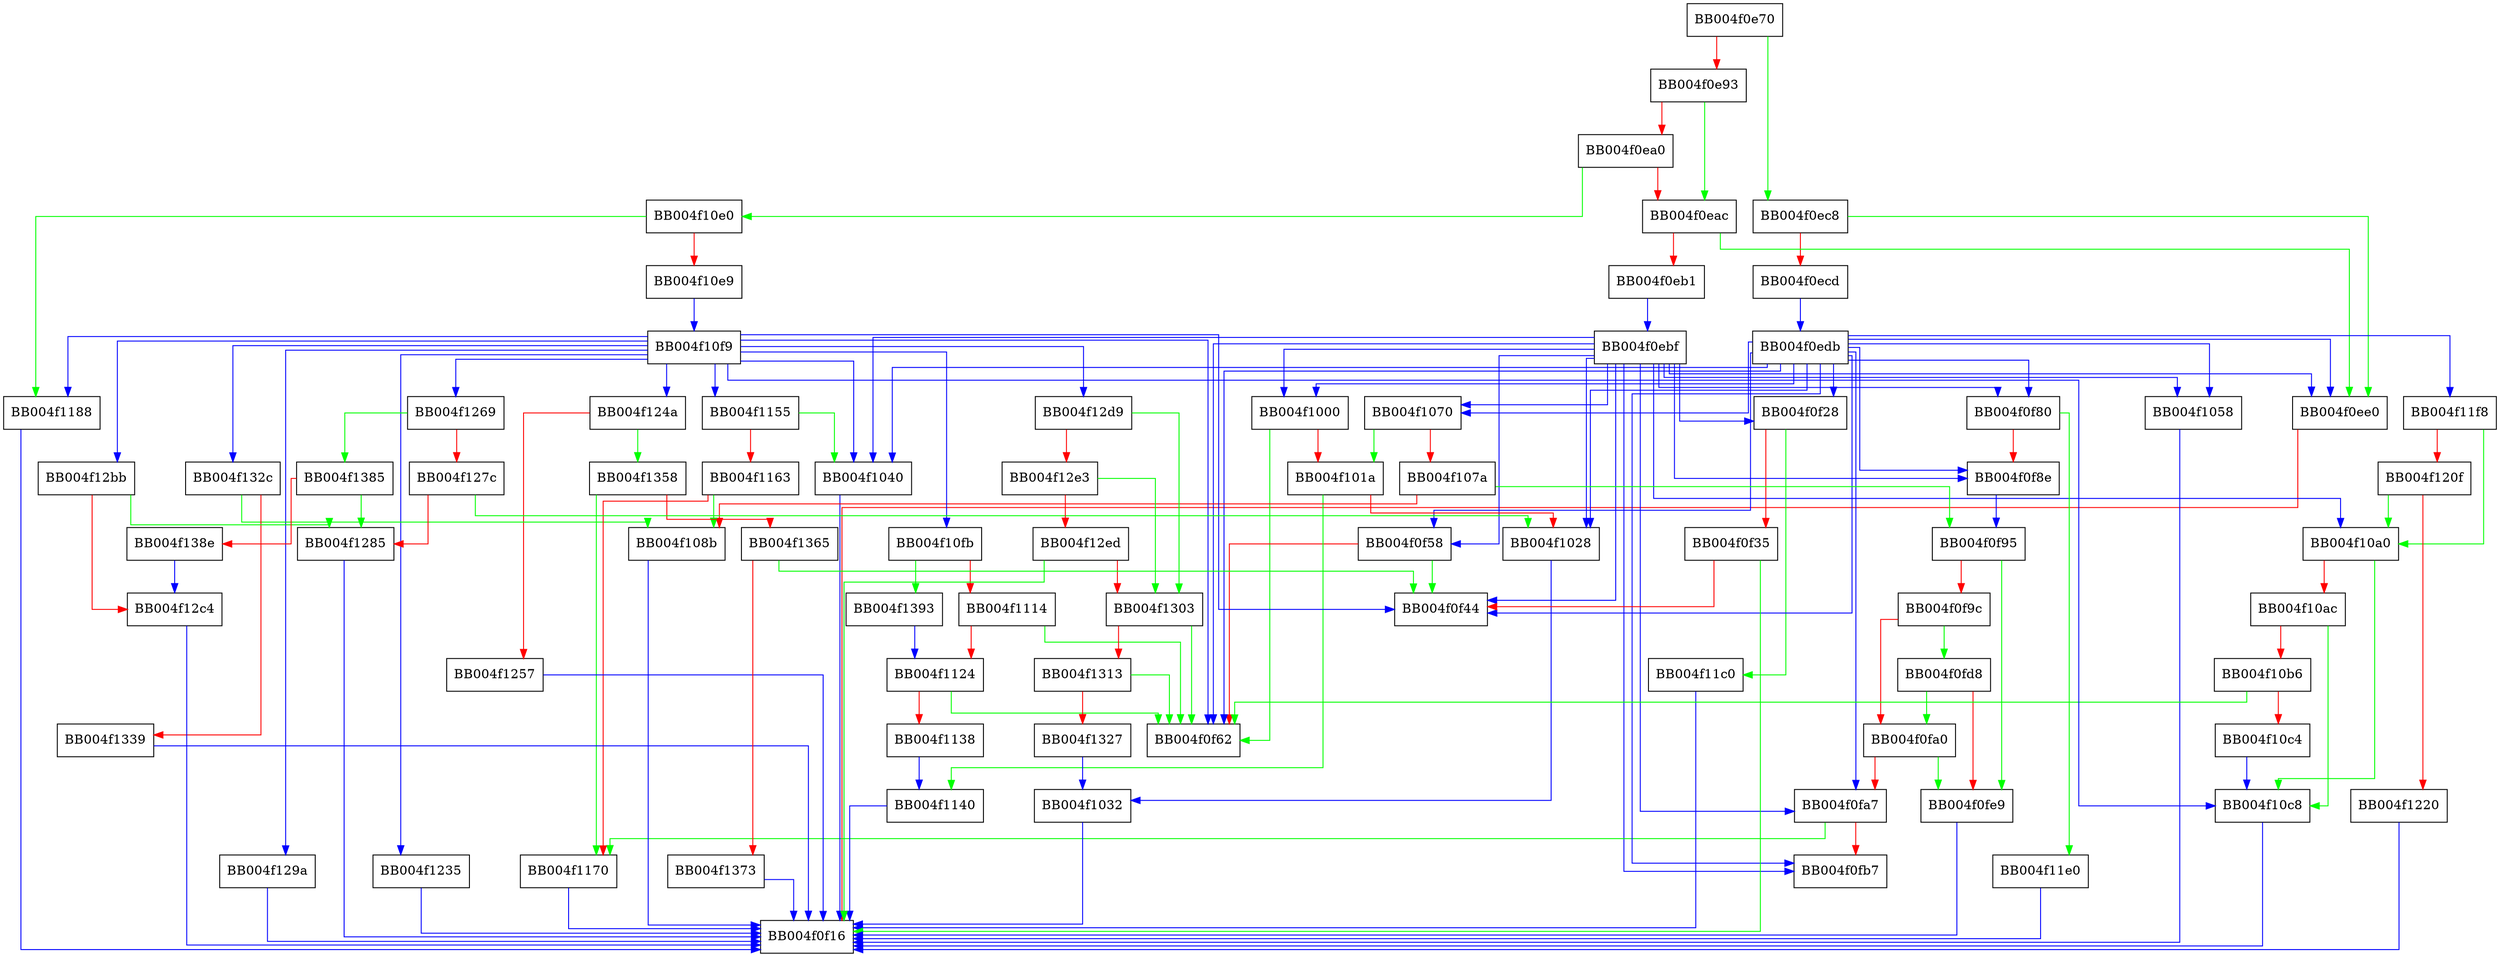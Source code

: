 digraph ossl_statem_server_write_transition {
  node [shape="box"];
  graph [splines=ortho];
  BB004f0e70 -> BB004f0ec8 [color="green"];
  BB004f0e70 -> BB004f0e93 [color="red"];
  BB004f0e93 -> BB004f0eac [color="green"];
  BB004f0e93 -> BB004f0ea0 [color="red"];
  BB004f0ea0 -> BB004f10e0 [color="green"];
  BB004f0ea0 -> BB004f0eac [color="red"];
  BB004f0eac -> BB004f0ee0 [color="green"];
  BB004f0eac -> BB004f0eb1 [color="red"];
  BB004f0eb1 -> BB004f0ebf [color="blue"];
  BB004f0ebf -> BB004f0f44 [color="blue"];
  BB004f0ebf -> BB004f0f28 [color="blue"];
  BB004f0ebf -> BB004f0ee0 [color="blue"];
  BB004f0ebf -> BB004f0f62 [color="blue"];
  BB004f0ebf -> BB004f10a0 [color="blue"];
  BB004f0ebf -> BB004f1070 [color="blue"];
  BB004f0ebf -> BB004f0f80 [color="blue"];
  BB004f0ebf -> BB004f0fa7 [color="blue"];
  BB004f0ebf -> BB004f0fb7 [color="blue"];
  BB004f0ebf -> BB004f1058 [color="blue"];
  BB004f0ebf -> BB004f1000 [color="blue"];
  BB004f0ebf -> BB004f1028 [color="blue"];
  BB004f0ebf -> BB004f0f8e [color="blue"];
  BB004f0ebf -> BB004f1040 [color="blue"];
  BB004f0ebf -> BB004f0f58 [color="blue"];
  BB004f0ec8 -> BB004f0ee0 [color="green"];
  BB004f0ec8 -> BB004f0ecd [color="red"];
  BB004f0ecd -> BB004f0edb [color="blue"];
  BB004f0edb -> BB004f0f44 [color="blue"];
  BB004f0edb -> BB004f0f28 [color="blue"];
  BB004f0edb -> BB004f0ee0 [color="blue"];
  BB004f0edb -> BB004f0f62 [color="blue"];
  BB004f0edb -> BB004f11f8 [color="blue"];
  BB004f0edb -> BB004f1070 [color="blue"];
  BB004f0edb -> BB004f0f80 [color="blue"];
  BB004f0edb -> BB004f0fa7 [color="blue"];
  BB004f0edb -> BB004f0fb7 [color="blue"];
  BB004f0edb -> BB004f1058 [color="blue"];
  BB004f0edb -> BB004f1000 [color="blue"];
  BB004f0edb -> BB004f1028 [color="blue"];
  BB004f0edb -> BB004f0f8e [color="blue"];
  BB004f0edb -> BB004f1040 [color="blue"];
  BB004f0edb -> BB004f0f58 [color="blue"];
  BB004f0ee0 -> BB004f0f16 [color="red"];
  BB004f0f28 -> BB004f11c0 [color="green"];
  BB004f0f28 -> BB004f0f35 [color="red"];
  BB004f0f35 -> BB004f0f16 [color="green"];
  BB004f0f35 -> BB004f0f44 [color="red"];
  BB004f0f58 -> BB004f0f44 [color="green"];
  BB004f0f58 -> BB004f0f62 [color="red"];
  BB004f0f80 -> BB004f11e0 [color="green"];
  BB004f0f80 -> BB004f0f8e [color="red"];
  BB004f0f8e -> BB004f0f95 [color="blue"];
  BB004f0f95 -> BB004f0fe9 [color="green"];
  BB004f0f95 -> BB004f0f9c [color="red"];
  BB004f0f9c -> BB004f0fd8 [color="green"];
  BB004f0f9c -> BB004f0fa0 [color="red"];
  BB004f0fa0 -> BB004f0fe9 [color="green"];
  BB004f0fa0 -> BB004f0fa7 [color="red"];
  BB004f0fa7 -> BB004f1170 [color="green"];
  BB004f0fa7 -> BB004f0fb7 [color="red"];
  BB004f0fd8 -> BB004f0fa0 [color="green"];
  BB004f0fd8 -> BB004f0fe9 [color="red"];
  BB004f0fe9 -> BB004f0f16 [color="blue"];
  BB004f1000 -> BB004f0f62 [color="green"];
  BB004f1000 -> BB004f101a [color="red"];
  BB004f101a -> BB004f1140 [color="green"];
  BB004f101a -> BB004f1028 [color="red"];
  BB004f1028 -> BB004f1032 [color="blue"];
  BB004f1032 -> BB004f0f16 [color="blue"];
  BB004f1040 -> BB004f0f16 [color="blue"];
  BB004f1058 -> BB004f0f16 [color="blue"];
  BB004f1070 -> BB004f101a [color="green"];
  BB004f1070 -> BB004f107a [color="red"];
  BB004f107a -> BB004f0f95 [color="green"];
  BB004f107a -> BB004f108b [color="red"];
  BB004f108b -> BB004f0f16 [color="blue"];
  BB004f10a0 -> BB004f10c8 [color="green"];
  BB004f10a0 -> BB004f10ac [color="red"];
  BB004f10ac -> BB004f10c8 [color="green"];
  BB004f10ac -> BB004f10b6 [color="red"];
  BB004f10b6 -> BB004f0f62 [color="green"];
  BB004f10b6 -> BB004f10c4 [color="red"];
  BB004f10c4 -> BB004f10c8 [color="blue"];
  BB004f10c8 -> BB004f0f16 [color="blue"];
  BB004f10e0 -> BB004f1188 [color="green"];
  BB004f10e0 -> BB004f10e9 [color="red"];
  BB004f10e9 -> BB004f10f9 [color="blue"];
  BB004f10f9 -> BB004f1188 [color="blue"];
  BB004f10f9 -> BB004f124a [color="blue"];
  BB004f10f9 -> BB004f10c8 [color="blue"];
  BB004f10f9 -> BB004f1269 [color="blue"];
  BB004f10f9 -> BB004f1235 [color="blue"];
  BB004f10f9 -> BB004f132c [color="blue"];
  BB004f10f9 -> BB004f10fb [color="blue"];
  BB004f10f9 -> BB004f12d9 [color="blue"];
  BB004f10f9 -> BB004f12bb [color="blue"];
  BB004f10f9 -> BB004f129a [color="blue"];
  BB004f10f9 -> BB004f1155 [color="blue"];
  BB004f10f9 -> BB004f1040 [color="blue"];
  BB004f10f9 -> BB004f0f62 [color="blue"];
  BB004f10f9 -> BB004f0f44 [color="blue"];
  BB004f10fb -> BB004f1393 [color="green"];
  BB004f10fb -> BB004f1114 [color="red"];
  BB004f1114 -> BB004f0f62 [color="green"];
  BB004f1114 -> BB004f1124 [color="red"];
  BB004f1124 -> BB004f0f62 [color="green"];
  BB004f1124 -> BB004f1138 [color="red"];
  BB004f1138 -> BB004f1140 [color="blue"];
  BB004f1140 -> BB004f0f16 [color="blue"];
  BB004f1155 -> BB004f1040 [color="green"];
  BB004f1155 -> BB004f1163 [color="red"];
  BB004f1163 -> BB004f108b [color="green"];
  BB004f1163 -> BB004f1170 [color="red"];
  BB004f1170 -> BB004f0f16 [color="blue"];
  BB004f1188 -> BB004f0f16 [color="blue"];
  BB004f11c0 -> BB004f0f16 [color="blue"];
  BB004f11e0 -> BB004f0f16 [color="blue"];
  BB004f11f8 -> BB004f10a0 [color="green"];
  BB004f11f8 -> BB004f120f [color="red"];
  BB004f120f -> BB004f10a0 [color="green"];
  BB004f120f -> BB004f1220 [color="red"];
  BB004f1220 -> BB004f0f16 [color="blue"];
  BB004f1235 -> BB004f0f16 [color="blue"];
  BB004f124a -> BB004f1358 [color="green"];
  BB004f124a -> BB004f1257 [color="red"];
  BB004f1257 -> BB004f0f16 [color="blue"];
  BB004f1269 -> BB004f1385 [color="green"];
  BB004f1269 -> BB004f127c [color="red"];
  BB004f127c -> BB004f1028 [color="green"];
  BB004f127c -> BB004f1285 [color="red"];
  BB004f1285 -> BB004f0f16 [color="blue"];
  BB004f129a -> BB004f0f16 [color="blue"];
  BB004f12bb -> BB004f1285 [color="green"];
  BB004f12bb -> BB004f12c4 [color="red"];
  BB004f12c4 -> BB004f0f16 [color="blue"];
  BB004f12d9 -> BB004f1303 [color="green"];
  BB004f12d9 -> BB004f12e3 [color="red"];
  BB004f12e3 -> BB004f1303 [color="green"];
  BB004f12e3 -> BB004f12ed [color="red"];
  BB004f12ed -> BB004f0f16 [color="green"];
  BB004f12ed -> BB004f1303 [color="red"];
  BB004f1303 -> BB004f0f62 [color="green"];
  BB004f1303 -> BB004f1313 [color="red"];
  BB004f1313 -> BB004f0f62 [color="green"];
  BB004f1313 -> BB004f1327 [color="red"];
  BB004f1327 -> BB004f1032 [color="blue"];
  BB004f132c -> BB004f108b [color="green"];
  BB004f132c -> BB004f1339 [color="red"];
  BB004f1339 -> BB004f0f16 [color="blue"];
  BB004f1358 -> BB004f1170 [color="green"];
  BB004f1358 -> BB004f1365 [color="red"];
  BB004f1365 -> BB004f0f44 [color="green"];
  BB004f1365 -> BB004f1373 [color="red"];
  BB004f1373 -> BB004f0f16 [color="blue"];
  BB004f1385 -> BB004f1285 [color="green"];
  BB004f1385 -> BB004f138e [color="red"];
  BB004f138e -> BB004f12c4 [color="blue"];
  BB004f1393 -> BB004f1124 [color="blue"];
}